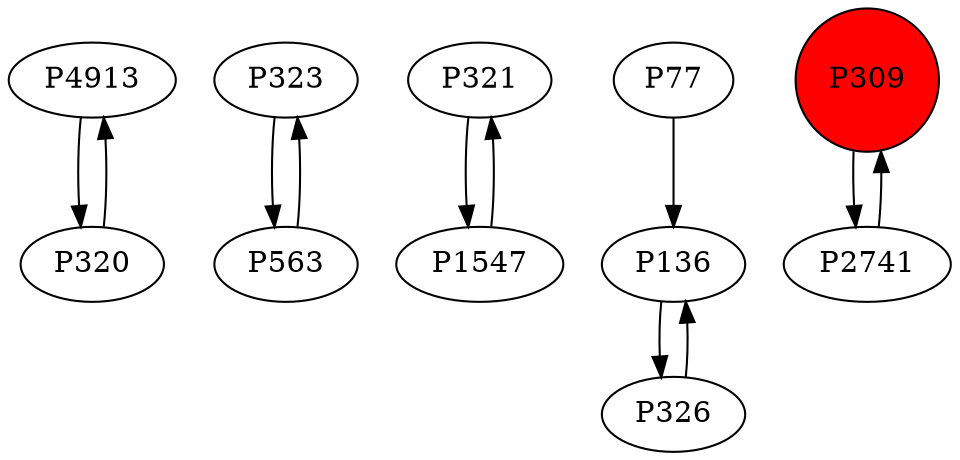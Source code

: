digraph {
	P4913 -> P320
	P323 -> P563
	P321 -> P1547
	P136 -> P326
	P309 -> P2741
	P563 -> P323
	P77 -> P136
	P326 -> P136
	P1547 -> P321
	P2741 -> P309
	P320 -> P4913
	P309 [shape=circle]
	P309 [style=filled]
	P309 [fillcolor=red]
}